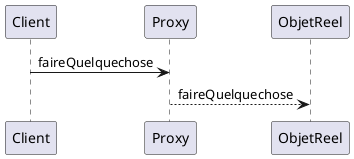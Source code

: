 @startuml ProxySequence

Client -> Proxy: faireQuelquechose
Proxy --> ObjetReel: faireQuelquechose

@enduml